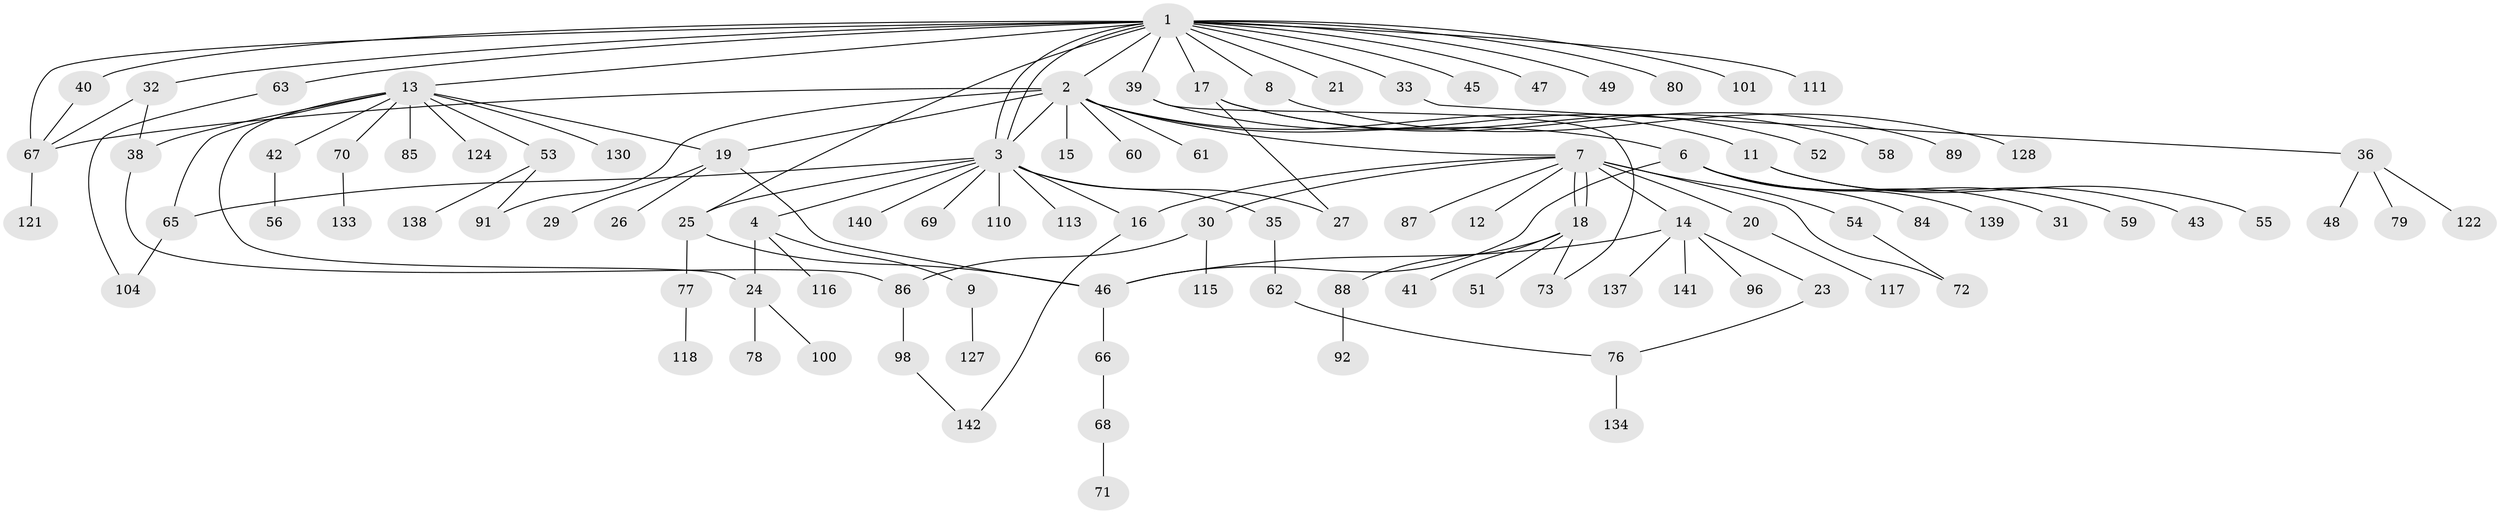 // original degree distribution, {21: 0.006993006993006993, 4: 0.055944055944055944, 14: 0.006993006993006993, 11: 0.013986013986013986, 5: 0.04195804195804196, 2: 0.1888111888111888, 1: 0.5314685314685315, 12: 0.006993006993006993, 7: 0.013986013986013986, 3: 0.13286713286713286}
// Generated by graph-tools (version 1.1) at 2025/41/03/06/25 10:41:51]
// undirected, 102 vertices, 124 edges
graph export_dot {
graph [start="1"]
  node [color=gray90,style=filled];
  1 [super="+108"];
  2 [super="+5"];
  3 [super="+10"];
  4;
  6 [super="+22"];
  7;
  8;
  9;
  11 [super="+34"];
  12;
  13 [super="+125"];
  14 [super="+74"];
  15;
  16 [super="+82"];
  17 [super="+37"];
  18 [super="+57"];
  19 [super="+95"];
  20 [super="+75"];
  21 [super="+28"];
  23 [super="+119"];
  24 [super="+44"];
  25 [super="+64"];
  26;
  27 [super="+112"];
  29;
  30 [super="+136"];
  31 [super="+107"];
  32;
  33;
  35 [super="+109"];
  36 [super="+50"];
  38 [super="+90"];
  39;
  40;
  41;
  42 [super="+123"];
  43;
  45;
  46 [super="+135"];
  47;
  48;
  49;
  51 [super="+83"];
  52;
  53 [super="+114"];
  54 [super="+93"];
  55;
  56;
  58;
  59;
  60;
  61;
  62;
  63;
  65 [super="+99"];
  66 [super="+106"];
  67 [super="+103"];
  68 [super="+97"];
  69 [super="+131"];
  70;
  71;
  72 [super="+94"];
  73 [super="+81"];
  76 [super="+105"];
  77;
  78;
  79;
  80;
  84;
  85;
  86;
  87 [super="+120"];
  88 [super="+129"];
  89;
  91 [super="+102"];
  92 [super="+126"];
  96;
  98;
  100;
  101;
  104 [super="+143"];
  110;
  111;
  113;
  115;
  116;
  117;
  118;
  121;
  122;
  124;
  127;
  128;
  130 [super="+132"];
  133;
  134;
  137;
  138;
  139;
  140;
  141;
  142;
  1 -- 2;
  1 -- 3;
  1 -- 3;
  1 -- 8;
  1 -- 13;
  1 -- 17;
  1 -- 21;
  1 -- 25;
  1 -- 32;
  1 -- 33;
  1 -- 39;
  1 -- 40;
  1 -- 45;
  1 -- 47;
  1 -- 49;
  1 -- 63;
  1 -- 67;
  1 -- 80;
  1 -- 101;
  1 -- 111;
  2 -- 3;
  2 -- 67;
  2 -- 6;
  2 -- 7;
  2 -- 11;
  2 -- 15;
  2 -- 91;
  2 -- 60;
  2 -- 61;
  2 -- 19;
  3 -- 4;
  3 -- 16;
  3 -- 25;
  3 -- 35;
  3 -- 69;
  3 -- 110;
  3 -- 113;
  3 -- 140;
  3 -- 27;
  3 -- 65;
  4 -- 9;
  4 -- 24;
  4 -- 116;
  6 -- 31;
  6 -- 84;
  6 -- 46;
  6 -- 59;
  6 -- 139;
  7 -- 12;
  7 -- 14;
  7 -- 16;
  7 -- 18;
  7 -- 18;
  7 -- 20;
  7 -- 30;
  7 -- 54;
  7 -- 72;
  7 -- 87;
  8 -- 128;
  9 -- 127;
  11 -- 43;
  11 -- 55;
  13 -- 19;
  13 -- 24;
  13 -- 38;
  13 -- 42;
  13 -- 53;
  13 -- 65;
  13 -- 70;
  13 -- 85;
  13 -- 124;
  13 -- 130;
  14 -- 23;
  14 -- 46;
  14 -- 96;
  14 -- 137;
  14 -- 141;
  16 -- 142;
  17 -- 27;
  17 -- 58;
  17 -- 89;
  18 -- 41;
  18 -- 51;
  18 -- 73;
  18 -- 88;
  19 -- 26;
  19 -- 29;
  19 -- 46;
  20 -- 117;
  23 -- 76;
  24 -- 78;
  24 -- 100;
  25 -- 46;
  25 -- 77;
  30 -- 86;
  30 -- 115;
  32 -- 38;
  32 -- 67;
  33 -- 36;
  35 -- 62;
  36 -- 48;
  36 -- 79;
  36 -- 122;
  38 -- 86;
  39 -- 52;
  39 -- 73;
  40 -- 67;
  42 -- 56;
  46 -- 66;
  53 -- 91;
  53 -- 138;
  54 -- 72;
  62 -- 76;
  63 -- 104;
  65 -- 104;
  66 -- 68;
  67 -- 121;
  68 -- 71;
  70 -- 133;
  76 -- 134;
  77 -- 118;
  86 -- 98;
  88 -- 92;
  98 -- 142;
}
